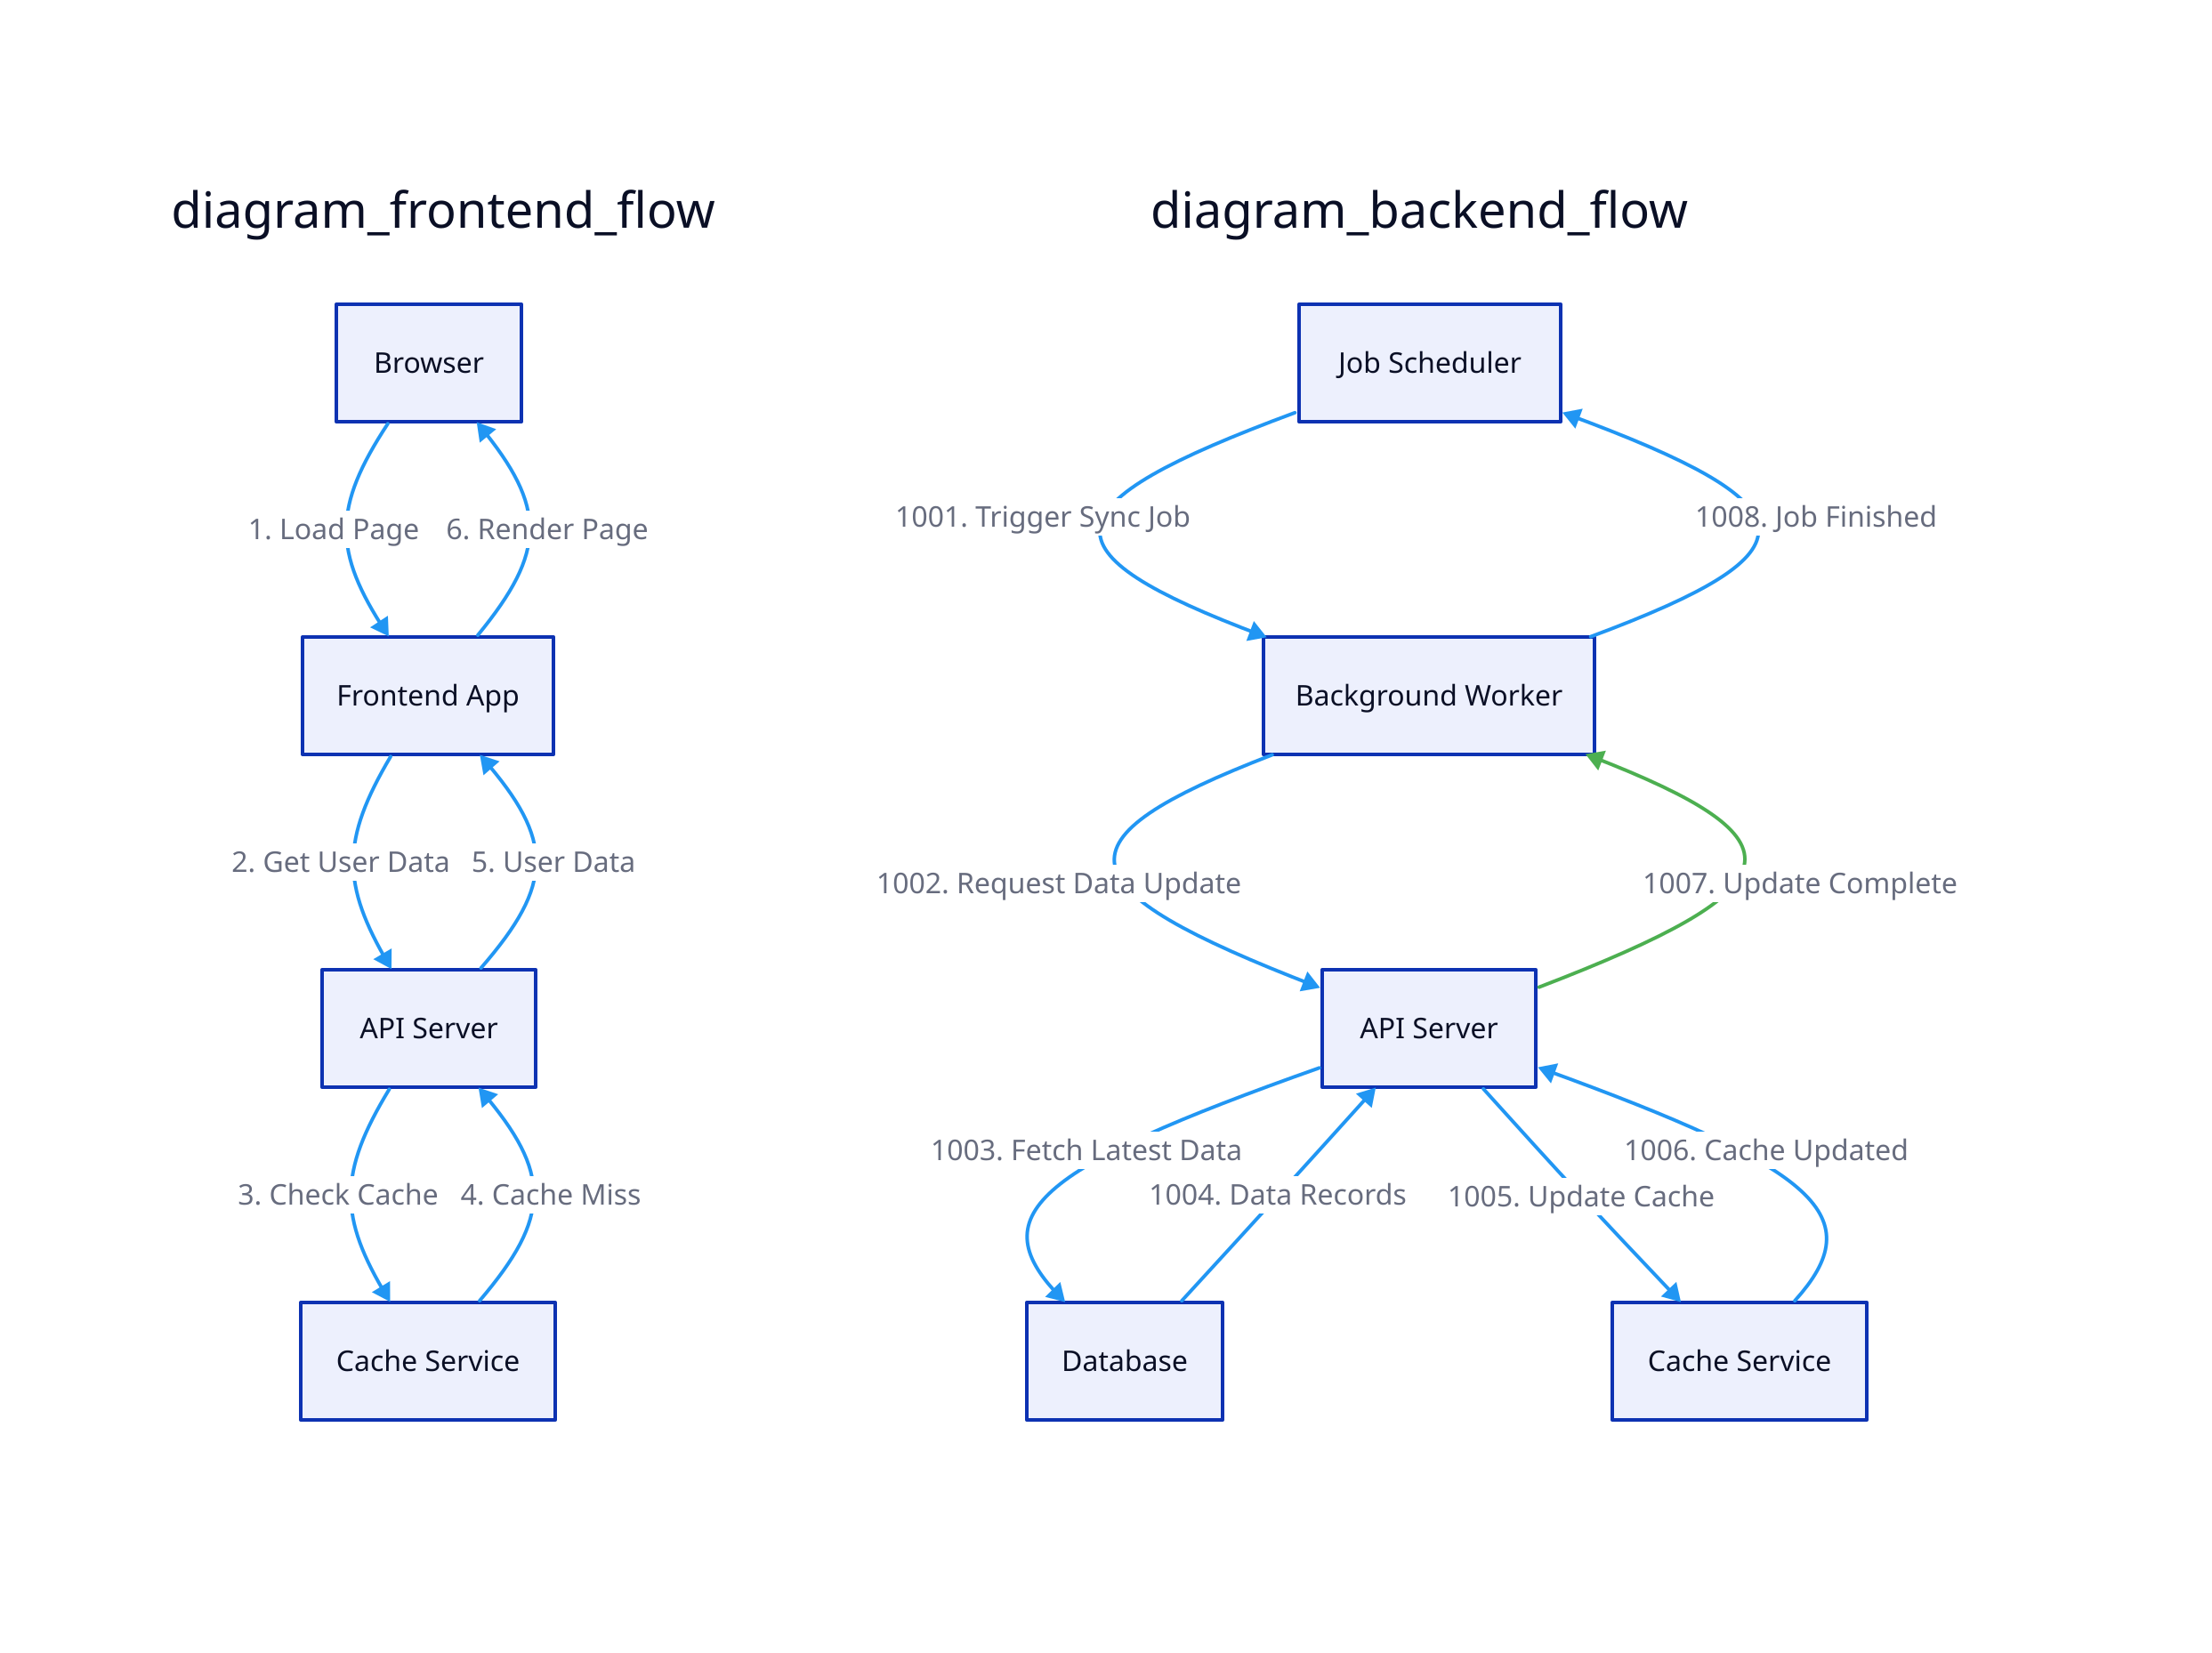 vars: {
  d2-config: {
    theme-id: 0
  }
}


# Messages from frontend-flow.d2
diagram_frontend_flow: {
  style.fill: transparent
  style.stroke: transparent
  "Browser" -> "Frontend App": "1. Load Page" {
    style.stroke: "#2196f3"
  }
  "Frontend App" -> "API Server": "2. Get User Data" {
    style.stroke: "#2196f3"
  }
  "API Server" -> "Cache Service": "3. Check Cache" {
    style.stroke: "#2196f3"
  }
  "Cache Service" -> "API Server": "4. Cache Miss" {
    style.stroke: "#2196f3"
  }
  "API Server" -> "Frontend App": "5. User Data" {
    style.stroke: "#2196f3"
  }
  "Frontend App" -> "Browser": "6. Render Page" {
    style.stroke: "#2196f3"
  }
}

# Messages from backend-flow.d2
diagram_backend_flow: {
  style.fill: transparent
  style.stroke: transparent
  "Job Scheduler" -> "Background Worker": "1001. Trigger Sync Job" {
    style.stroke: "#2196f3"
  }
  "Background Worker" -> "API Server": "1002. Request Data Update" {
    style.stroke: "#2196f3"
  }
  "API Server" -> "Database": "1003. Fetch Latest Data" {
    style.stroke: "#2196f3"
  }
  "Database" -> "API Server": "1004. Data Records" {
    style.stroke: "#2196f3"
  }
  "API Server" -> "Cache Service": "1005. Update Cache" {
    style.stroke: "#2196f3"
  }
  "Cache Service" -> "API Server": "1006. Cache Updated" {
    style.stroke: "#2196f3"
  }
  "API Server" -> "Background Worker": "1007. Update Complete" {
    style.stroke: "#4caf50"
    style.stroke-width: 2
  }
  "Background Worker" -> "Job Scheduler": "1008. Job Finished" {
    style.stroke: "#2196f3"
  }
}
